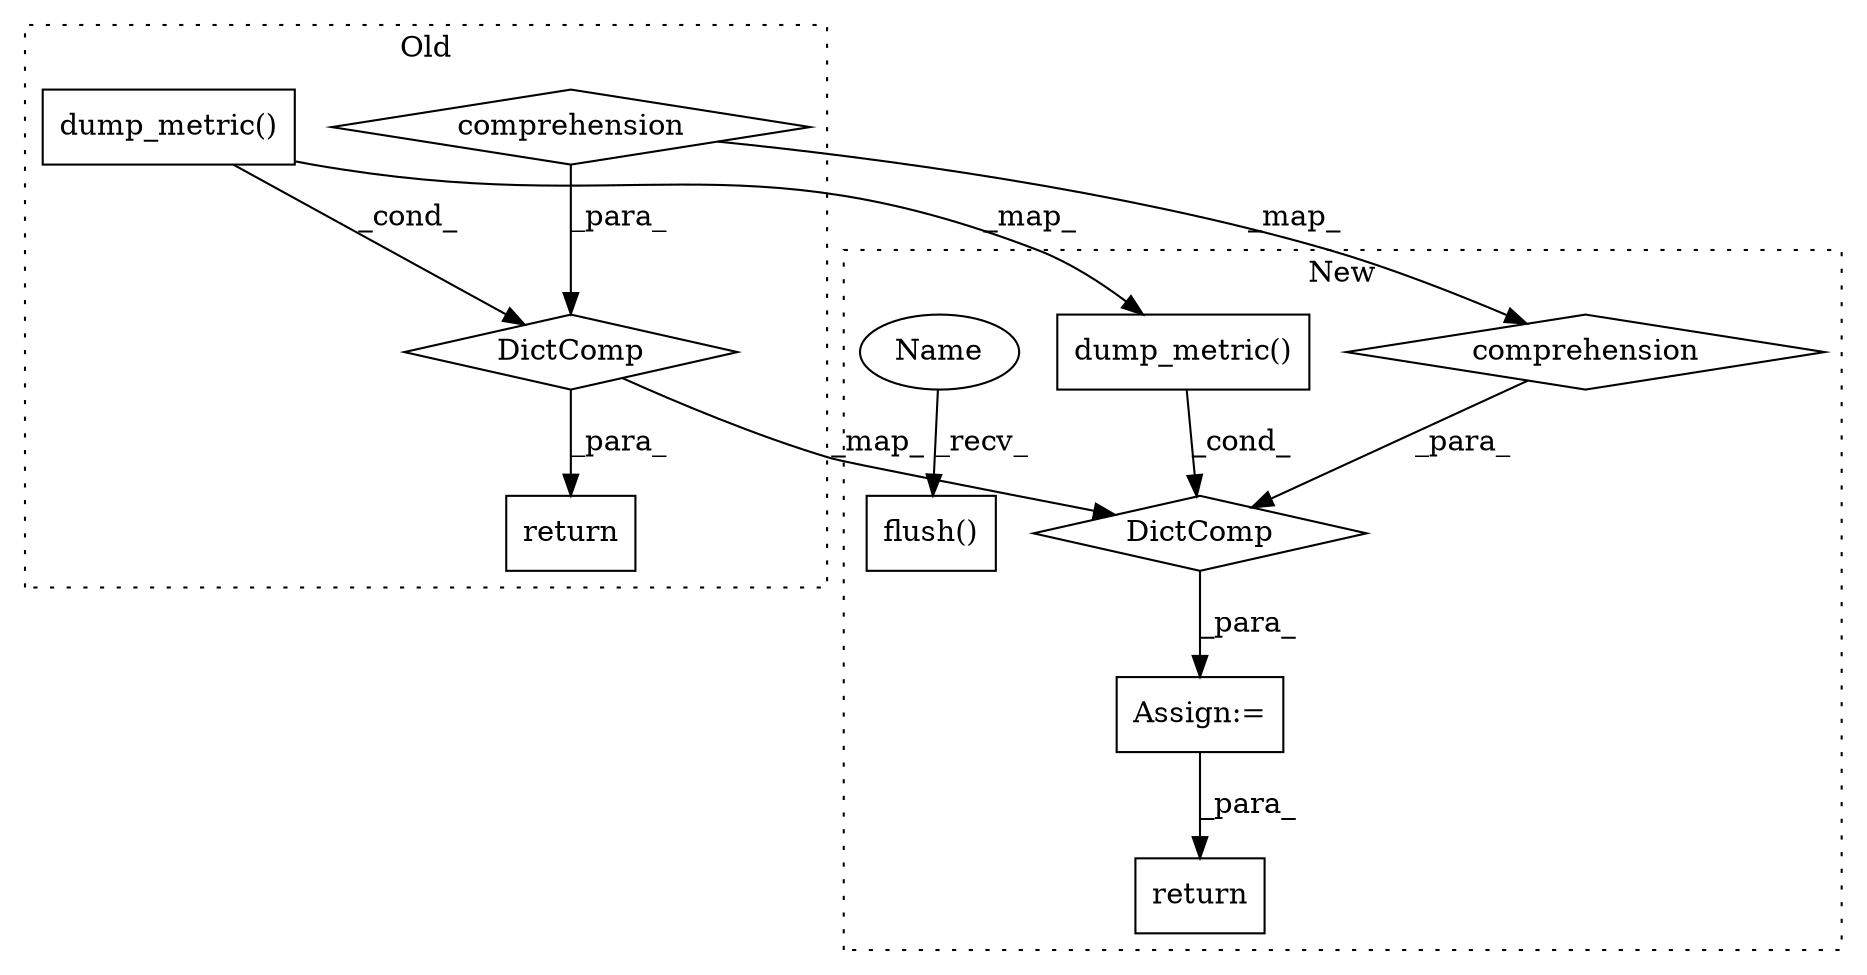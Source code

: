 digraph G {
subgraph cluster0 {
1 [label="return" a="93" s="1416" l="7" shape="box"];
4 [label="dump_metric()" a="75" s="1427,1453" l="17,1" shape="box"];
5 [label="DictComp" a="84" s="1423" l="72" shape="diamond"];
8 [label="comprehension" a="45" s="1471" l="3" shape="diamond"];
label = "Old";
style="dotted";
}
subgraph cluster1 {
2 [label="flush()" a="75" s="3584" l="12" shape="box"];
3 [label="dump_metric()" a="75" s="3495,3521" l="17,14" shape="box"];
6 [label="DictComp" a="84" s="3491" l="84" shape="diamond"];
7 [label="comprehension" a="45" s="3551" l="3" shape="diamond"];
9 [label="Assign:=" a="68" s="3488" l="3" shape="box"];
10 [label="return" a="93" s="3605" l="7" shape="box"];
11 [label="Name" a="87" s="3584" l="4" shape="ellipse"];
label = "New";
style="dotted";
}
3 -> 6 [label="_cond_"];
4 -> 3 [label="_map_"];
4 -> 5 [label="_cond_"];
5 -> 6 [label="_map_"];
5 -> 1 [label="_para_"];
6 -> 9 [label="_para_"];
7 -> 6 [label="_para_"];
8 -> 7 [label="_map_"];
8 -> 5 [label="_para_"];
9 -> 10 [label="_para_"];
11 -> 2 [label="_recv_"];
}